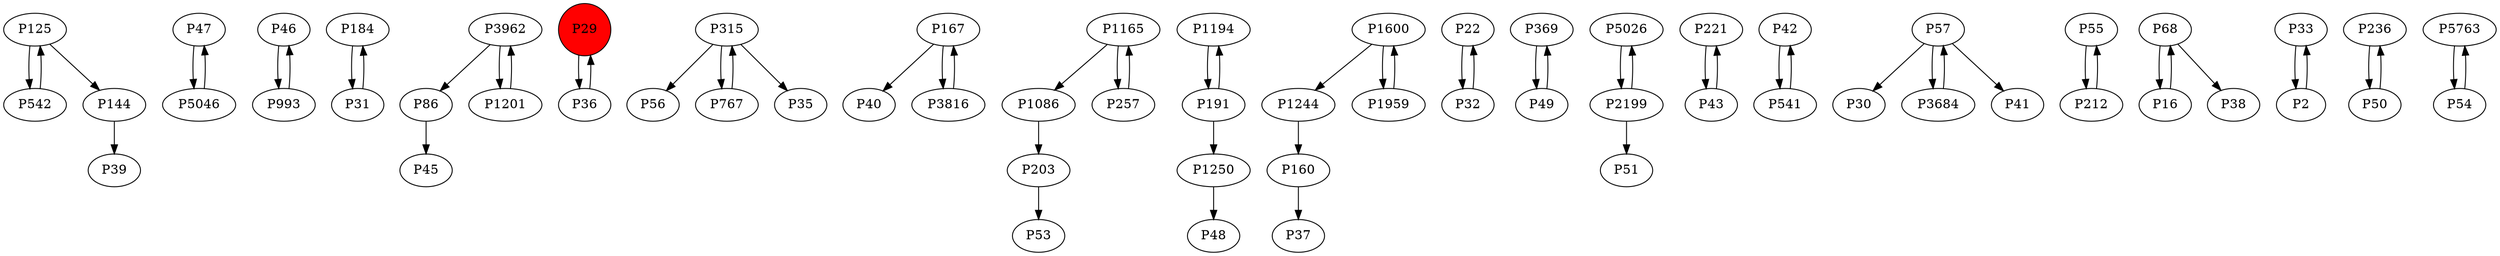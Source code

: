 digraph {
	P125 -> P542
	P47 -> P5046
	P46 -> P993
	P125 -> P144
	P184 -> P31
	P86 -> P45
	P29 -> P36
	P315 -> P56
	P167 -> P40
	P203 -> P53
	P1086 -> P203
	P1194 -> P191
	P3816 -> P167
	P1600 -> P1244
	P22 -> P32
	P767 -> P315
	P144 -> P39
	P167 -> P3816
	P369 -> P49
	P31 -> P184
	P5026 -> P2199
	P221 -> P43
	P160 -> P37
	P315 -> P767
	P2199 -> P5026
	P32 -> P22
	P42 -> P541
	P1165 -> P1086
	P3962 -> P1201
	P1244 -> P160
	P541 -> P42
	P57 -> P30
	P57 -> P3684
	P1959 -> P1600
	P257 -> P1165
	P3962 -> P86
	P55 -> P212
	P68 -> P16
	P16 -> P68
	P212 -> P55
	P1600 -> P1959
	P68 -> P38
	P191 -> P1194
	P1250 -> P48
	P3684 -> P57
	P1201 -> P3962
	P5046 -> P47
	P33 -> P2
	P315 -> P35
	P2 -> P33
	P36 -> P29
	P43 -> P221
	P236 -> P50
	P5763 -> P54
	P191 -> P1250
	P1165 -> P257
	P2199 -> P51
	P993 -> P46
	P57 -> P41
	P54 -> P5763
	P50 -> P236
	P49 -> P369
	P542 -> P125
	P29 [shape=circle]
	P29 [style=filled]
	P29 [fillcolor=red]
}
